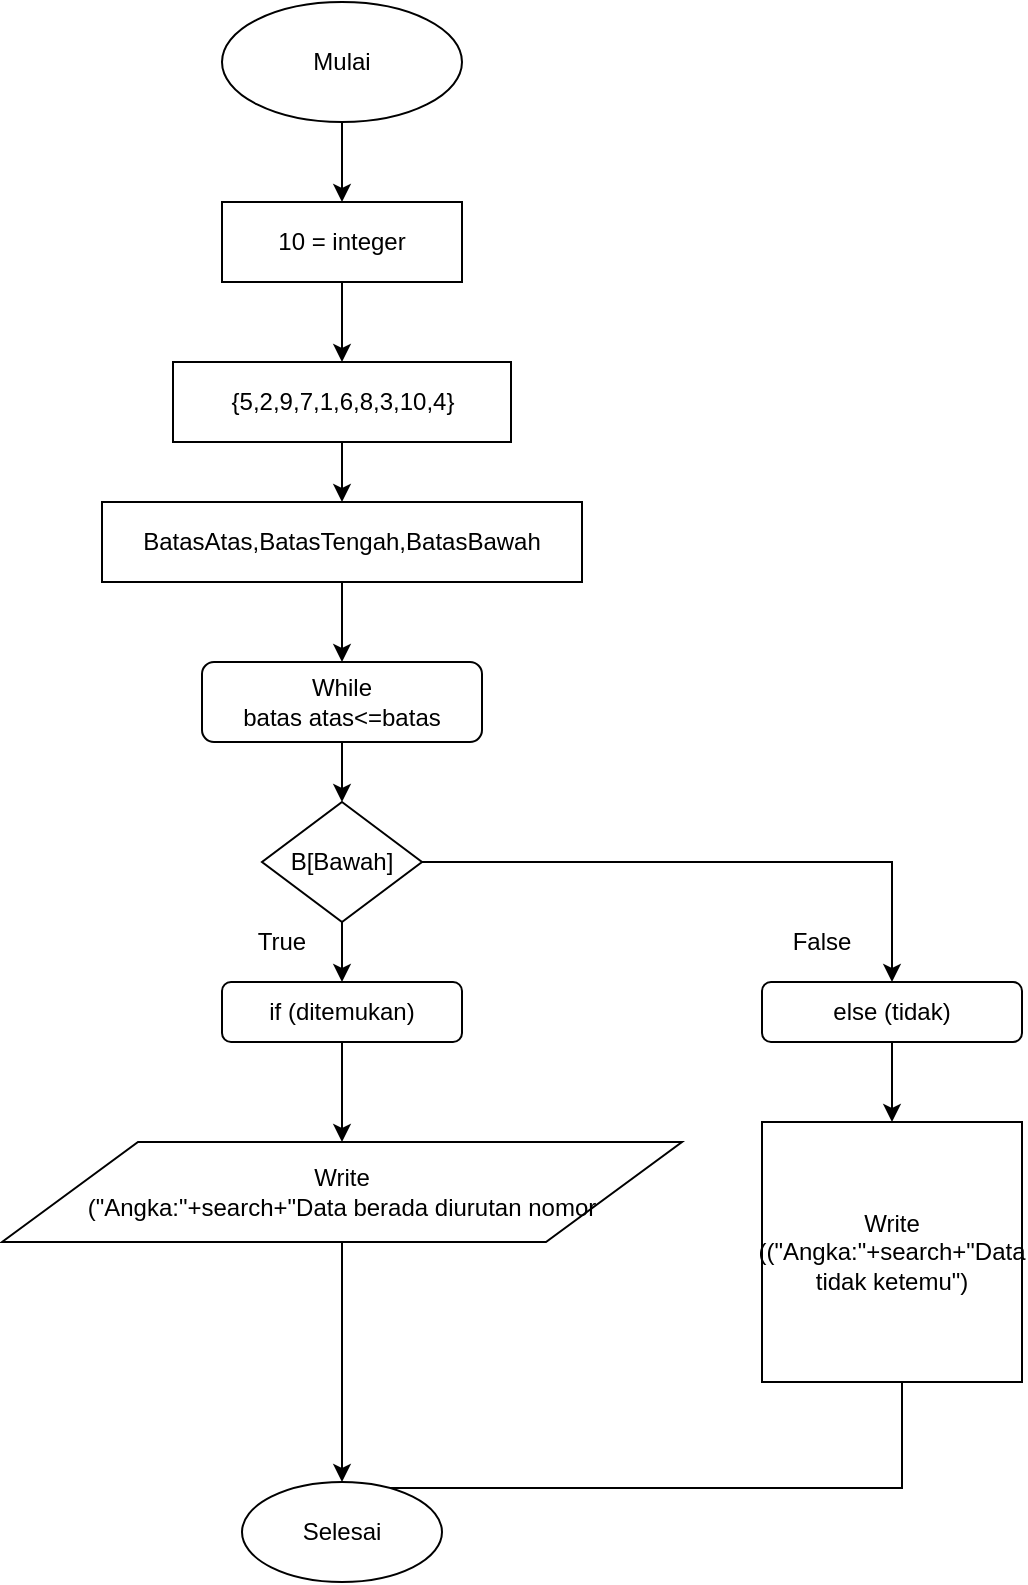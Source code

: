 <mxfile version="13.0.3" type="device"><diagram id="S3IGLb1YlcxiXyE9Zxgl" name="Page-1"><mxGraphModel dx="852" dy="494" grid="1" gridSize="10" guides="1" tooltips="1" connect="1" arrows="1" fold="1" page="1" pageScale="1" pageWidth="850" pageHeight="1100" math="0" shadow="0"><root><mxCell id="0"/><mxCell id="1" parent="0"/><mxCell id="PvV4Vho-HRGhmUokQHGq-2" style="edgeStyle=orthogonalEdgeStyle;rounded=0;orthogonalLoop=1;jettySize=auto;html=1;" edge="1" parent="1" source="PvV4Vho-HRGhmUokQHGq-1" target="PvV4Vho-HRGhmUokQHGq-3"><mxGeometry relative="1" as="geometry"><mxPoint x="400" y="130" as="targetPoint"/></mxGeometry></mxCell><mxCell id="PvV4Vho-HRGhmUokQHGq-1" value="Mulai" style="ellipse;whiteSpace=wrap;html=1;" vertex="1" parent="1"><mxGeometry x="340" y="40" width="120" height="60" as="geometry"/></mxCell><mxCell id="PvV4Vho-HRGhmUokQHGq-4" style="edgeStyle=orthogonalEdgeStyle;rounded=0;orthogonalLoop=1;jettySize=auto;html=1;" edge="1" parent="1" source="PvV4Vho-HRGhmUokQHGq-3"><mxGeometry relative="1" as="geometry"><mxPoint x="400" y="220" as="targetPoint"/></mxGeometry></mxCell><mxCell id="PvV4Vho-HRGhmUokQHGq-3" value="10 = integer" style="rounded=0;whiteSpace=wrap;html=1;" vertex="1" parent="1"><mxGeometry x="340" y="140" width="120" height="40" as="geometry"/></mxCell><mxCell id="PvV4Vho-HRGhmUokQHGq-6" style="edgeStyle=orthogonalEdgeStyle;rounded=0;orthogonalLoop=1;jettySize=auto;html=1;" edge="1" parent="1" source="PvV4Vho-HRGhmUokQHGq-5" target="PvV4Vho-HRGhmUokQHGq-7"><mxGeometry relative="1" as="geometry"><mxPoint x="400" y="300" as="targetPoint"/></mxGeometry></mxCell><mxCell id="PvV4Vho-HRGhmUokQHGq-5" value="{5,2,9,7,1,6,8,3,10,4}" style="rounded=0;whiteSpace=wrap;html=1;" vertex="1" parent="1"><mxGeometry x="315.5" y="220" width="169" height="40" as="geometry"/></mxCell><mxCell id="PvV4Vho-HRGhmUokQHGq-8" style="edgeStyle=orthogonalEdgeStyle;rounded=0;orthogonalLoop=1;jettySize=auto;html=1;" edge="1" parent="1" source="PvV4Vho-HRGhmUokQHGq-7" target="PvV4Vho-HRGhmUokQHGq-9"><mxGeometry relative="1" as="geometry"><mxPoint x="400" y="360" as="targetPoint"/></mxGeometry></mxCell><mxCell id="PvV4Vho-HRGhmUokQHGq-7" value="BatasAtas,BatasTengah,BatasBawah" style="rounded=0;whiteSpace=wrap;html=1;" vertex="1" parent="1"><mxGeometry x="280" y="290" width="240" height="40" as="geometry"/></mxCell><mxCell id="PvV4Vho-HRGhmUokQHGq-10" style="edgeStyle=orthogonalEdgeStyle;rounded=0;orthogonalLoop=1;jettySize=auto;html=1;" edge="1" parent="1" source="PvV4Vho-HRGhmUokQHGq-9" target="PvV4Vho-HRGhmUokQHGq-11"><mxGeometry relative="1" as="geometry"><mxPoint x="400" y="440" as="targetPoint"/></mxGeometry></mxCell><mxCell id="PvV4Vho-HRGhmUokQHGq-9" value="While&lt;br&gt;batas atas&amp;lt;=batas" style="rounded=1;whiteSpace=wrap;html=1;" vertex="1" parent="1"><mxGeometry x="330" y="370" width="140" height="40" as="geometry"/></mxCell><mxCell id="PvV4Vho-HRGhmUokQHGq-12" style="edgeStyle=orthogonalEdgeStyle;rounded=0;orthogonalLoop=1;jettySize=auto;html=1;" edge="1" parent="1" source="PvV4Vho-HRGhmUokQHGq-11" target="PvV4Vho-HRGhmUokQHGq-13"><mxGeometry relative="1" as="geometry"><mxPoint x="400" y="530" as="targetPoint"/></mxGeometry></mxCell><mxCell id="PvV4Vho-HRGhmUokQHGq-15" style="edgeStyle=orthogonalEdgeStyle;rounded=0;orthogonalLoop=1;jettySize=auto;html=1;entryX=0.5;entryY=0;entryDx=0;entryDy=0;" edge="1" parent="1" source="PvV4Vho-HRGhmUokQHGq-11" target="PvV4Vho-HRGhmUokQHGq-14"><mxGeometry relative="1" as="geometry"/></mxCell><mxCell id="PvV4Vho-HRGhmUokQHGq-11" value="B[Bawah]" style="rhombus;whiteSpace=wrap;html=1;" vertex="1" parent="1"><mxGeometry x="360" y="440" width="80" height="60" as="geometry"/></mxCell><mxCell id="PvV4Vho-HRGhmUokQHGq-16" style="edgeStyle=orthogonalEdgeStyle;rounded=0;orthogonalLoop=1;jettySize=auto;html=1;" edge="1" parent="1" source="PvV4Vho-HRGhmUokQHGq-13" target="PvV4Vho-HRGhmUokQHGq-17"><mxGeometry relative="1" as="geometry"><mxPoint x="400" y="590" as="targetPoint"/></mxGeometry></mxCell><mxCell id="PvV4Vho-HRGhmUokQHGq-13" value="if (ditemukan)" style="rounded=1;whiteSpace=wrap;html=1;" vertex="1" parent="1"><mxGeometry x="340" y="530" width="120" height="30" as="geometry"/></mxCell><mxCell id="PvV4Vho-HRGhmUokQHGq-18" style="edgeStyle=orthogonalEdgeStyle;rounded=0;orthogonalLoop=1;jettySize=auto;html=1;" edge="1" parent="1" source="PvV4Vho-HRGhmUokQHGq-14" target="PvV4Vho-HRGhmUokQHGq-19"><mxGeometry relative="1" as="geometry"><mxPoint x="675" y="600" as="targetPoint"/></mxGeometry></mxCell><mxCell id="PvV4Vho-HRGhmUokQHGq-14" value="else (tidak)" style="rounded=1;whiteSpace=wrap;html=1;" vertex="1" parent="1"><mxGeometry x="610" y="530" width="130" height="30" as="geometry"/></mxCell><mxCell id="PvV4Vho-HRGhmUokQHGq-22" style="edgeStyle=orthogonalEdgeStyle;rounded=0;orthogonalLoop=1;jettySize=auto;html=1;" edge="1" parent="1" source="PvV4Vho-HRGhmUokQHGq-17"><mxGeometry relative="1" as="geometry"><mxPoint x="400" y="780" as="targetPoint"/></mxGeometry></mxCell><mxCell id="PvV4Vho-HRGhmUokQHGq-17" value="Write&lt;br&gt;(&quot;Angka:&quot;+search+&quot;Data berada diurutan nomor" style="shape=parallelogram;perimeter=parallelogramPerimeter;whiteSpace=wrap;html=1;" vertex="1" parent="1"><mxGeometry x="230" y="610" width="340" height="50" as="geometry"/></mxCell><mxCell id="PvV4Vho-HRGhmUokQHGq-23" style="edgeStyle=orthogonalEdgeStyle;rounded=0;orthogonalLoop=1;jettySize=auto;html=1;" edge="1" parent="1" source="PvV4Vho-HRGhmUokQHGq-19"><mxGeometry relative="1" as="geometry"><mxPoint x="400" y="780" as="targetPoint"/><Array as="points"><mxPoint x="680" y="783"/><mxPoint x="400" y="783"/></Array></mxGeometry></mxCell><mxCell id="PvV4Vho-HRGhmUokQHGq-19" value="Write ((&quot;Angka:&quot;+search+&quot;Data tidak ketemu&quot;)" style="whiteSpace=wrap;html=1;aspect=fixed;" vertex="1" parent="1"><mxGeometry x="610" y="600" width="130" height="130" as="geometry"/></mxCell><mxCell id="PvV4Vho-HRGhmUokQHGq-20" value="True" style="text;html=1;strokeColor=none;fillColor=none;align=center;verticalAlign=middle;whiteSpace=wrap;rounded=0;" vertex="1" parent="1"><mxGeometry x="350" y="500" width="40" height="20" as="geometry"/></mxCell><mxCell id="PvV4Vho-HRGhmUokQHGq-21" value="False" style="text;html=1;strokeColor=none;fillColor=none;align=center;verticalAlign=middle;whiteSpace=wrap;rounded=0;" vertex="1" parent="1"><mxGeometry x="620" y="500" width="40" height="20" as="geometry"/></mxCell><mxCell id="PvV4Vho-HRGhmUokQHGq-24" value="Selesai" style="ellipse;whiteSpace=wrap;html=1;" vertex="1" parent="1"><mxGeometry x="350" y="780" width="100" height="50" as="geometry"/></mxCell></root></mxGraphModel></diagram></mxfile>